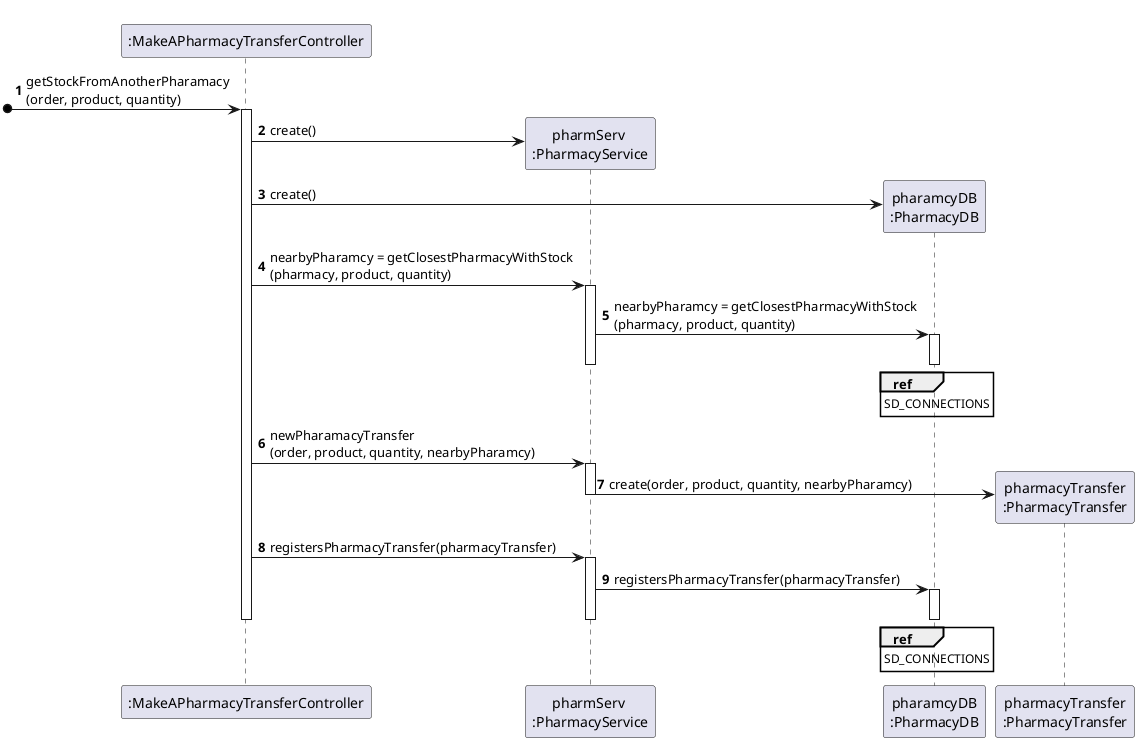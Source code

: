 @startuml
autonumber
participant ":MakeAPharmacyTransferController" as CTRL
participant "pharmServ \n:PharmacyService" as PS
participant "pharamcyDB\n:PharmacyDB" as PDB
participant "pharmacyTransfer\n:PharmacyTransfer" as PT

[o-> CTRL : getStockFromAnotherPharamacy\n(order, product, quantity)
activate CTRL
CTRL -> PS** : create()
CTRL -> PDB** : create()
CTRL -> PS : nearbyPharamcy = getClosestPharmacyWithStock\n(pharmacy, product, quantity)
activate PS
PS -> PDB : nearbyPharamcy = getClosestPharmacyWithStock\n(pharmacy, product, quantity)
activate PDB
ref over PDB
SD_CONNECTIONS
end ref
deactivate PDB
deactivate PS

CTRL -> PS : newPharamacyTransfer\n(order, product, quantity, nearbyPharamcy)
activate PS
PS -> PT** : create(order, product, quantity, nearbyPharamcy)
deactivate PS

CTRL -> PS : registersPharmacyTransfer(pharmacyTransfer)
activate PS
PS -> PDB : registersPharmacyTransfer(pharmacyTransfer)
activate PDB
ref over PDB
SD_CONNECTIONS
end ref
deactivate PDB
deactivate PS
deactivate CTRL

@enduml
